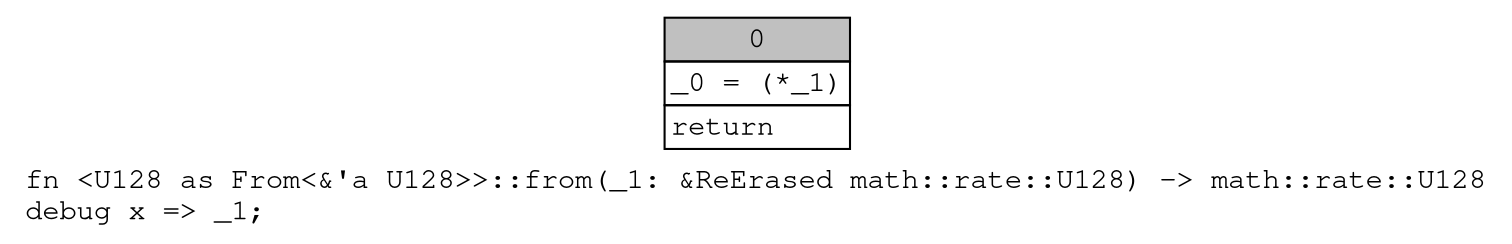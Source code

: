 digraph Mir_0_1326 {
    graph [fontname="Courier, monospace"];
    node [fontname="Courier, monospace"];
    edge [fontname="Courier, monospace"];
    label=<fn &lt;U128 as From&lt;&amp;'a U128&gt;&gt;::from(_1: &amp;ReErased math::rate::U128) -&gt; math::rate::U128<br align="left"/>debug x =&gt; _1;<br align="left"/>>;
    bb0__0_1326 [shape="none", label=<<table border="0" cellborder="1" cellspacing="0"><tr><td bgcolor="gray" align="center" colspan="1">0</td></tr><tr><td align="left" balign="left">_0 = (*_1)<br/></td></tr><tr><td align="left">return</td></tr></table>>];
}
